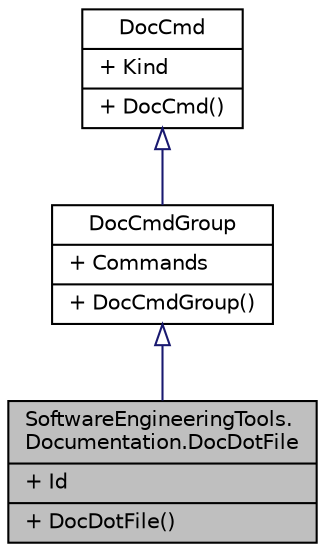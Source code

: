 digraph "SoftwareEngineeringTools.Documentation.DocDotFile"
{
  edge [fontname="Helvetica",fontsize="10",labelfontname="Helvetica",labelfontsize="10"];
  node [fontname="Helvetica",fontsize="10",shape=record];
  Node1 [label="{SoftwareEngineeringTools.\lDocumentation.DocDotFile\n|+ Id\l|+ DocDotFile()\l}",height=0.2,width=0.4,color="black", fillcolor="grey75", style="filled" fontcolor="black"];
  Node2 -> Node1 [dir="back",color="midnightblue",fontsize="10",style="solid",arrowtail="onormal",fontname="Helvetica"];
  Node2 [label="{DocCmdGroup\n|+ Commands\l|+ DocCmdGroup()\l}",height=0.2,width=0.4,color="black", fillcolor="white", style="filled",URL="$class_software_engineering_tools_1_1_documentation_1_1_doc_cmd_group.html"];
  Node3 -> Node2 [dir="back",color="midnightblue",fontsize="10",style="solid",arrowtail="onormal",fontname="Helvetica"];
  Node3 [label="{DocCmd\n|+ Kind\l|+ DocCmd()\l}",height=0.2,width=0.4,color="black", fillcolor="white", style="filled",URL="$class_software_engineering_tools_1_1_documentation_1_1_doc_cmd.html"];
}
